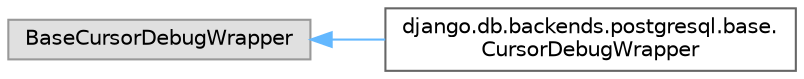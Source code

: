 digraph "Graphical Class Hierarchy"
{
 // LATEX_PDF_SIZE
  bgcolor="transparent";
  edge [fontname=Helvetica,fontsize=10,labelfontname=Helvetica,labelfontsize=10];
  node [fontname=Helvetica,fontsize=10,shape=box,height=0.2,width=0.4];
  rankdir="LR";
  Node0 [id="Node000000",label="BaseCursorDebugWrapper",height=0.2,width=0.4,color="grey60", fillcolor="#E0E0E0", style="filled",tooltip=" "];
  Node0 -> Node1 [id="edge927_Node000000_Node000001",dir="back",color="steelblue1",style="solid",tooltip=" "];
  Node1 [id="Node000001",label="django.db.backends.postgresql.base.\lCursorDebugWrapper",height=0.2,width=0.4,color="grey40", fillcolor="white", style="filled",URL="$classdjango_1_1db_1_1backends_1_1postgresql_1_1base_1_1_cursor_debug_wrapper.html",tooltip=" "];
}

